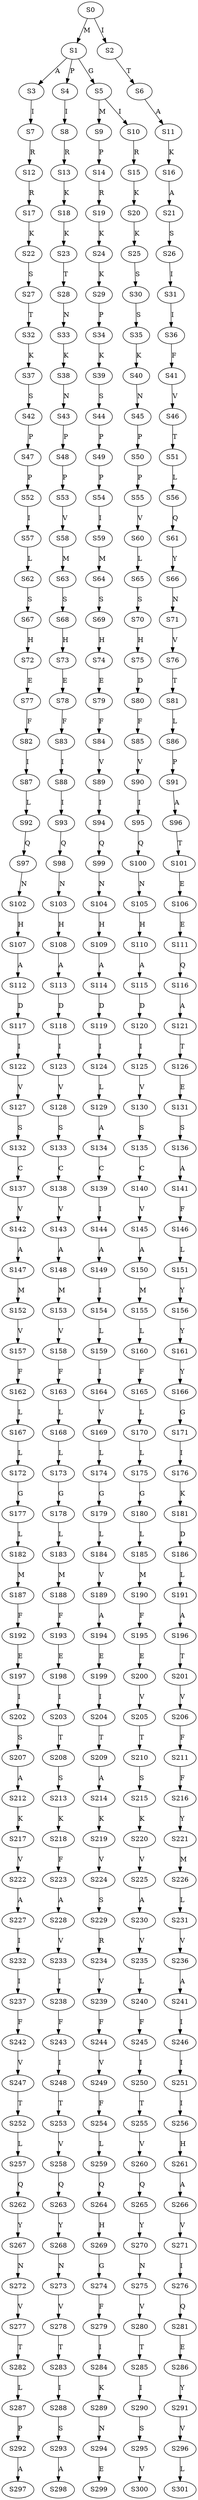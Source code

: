 strict digraph  {
	S0 -> S1 [ label = M ];
	S0 -> S2 [ label = I ];
	S1 -> S3 [ label = A ];
	S1 -> S4 [ label = P ];
	S1 -> S5 [ label = G ];
	S2 -> S6 [ label = T ];
	S3 -> S7 [ label = I ];
	S4 -> S8 [ label = I ];
	S5 -> S9 [ label = M ];
	S5 -> S10 [ label = I ];
	S6 -> S11 [ label = A ];
	S7 -> S12 [ label = R ];
	S8 -> S13 [ label = R ];
	S9 -> S14 [ label = P ];
	S10 -> S15 [ label = R ];
	S11 -> S16 [ label = K ];
	S12 -> S17 [ label = R ];
	S13 -> S18 [ label = K ];
	S14 -> S19 [ label = R ];
	S15 -> S20 [ label = K ];
	S16 -> S21 [ label = A ];
	S17 -> S22 [ label = K ];
	S18 -> S23 [ label = K ];
	S19 -> S24 [ label = K ];
	S20 -> S25 [ label = K ];
	S21 -> S26 [ label = S ];
	S22 -> S27 [ label = S ];
	S23 -> S28 [ label = T ];
	S24 -> S29 [ label = K ];
	S25 -> S30 [ label = S ];
	S26 -> S31 [ label = I ];
	S27 -> S32 [ label = T ];
	S28 -> S33 [ label = N ];
	S29 -> S34 [ label = P ];
	S30 -> S35 [ label = S ];
	S31 -> S36 [ label = I ];
	S32 -> S37 [ label = K ];
	S33 -> S38 [ label = K ];
	S34 -> S39 [ label = K ];
	S35 -> S40 [ label = K ];
	S36 -> S41 [ label = F ];
	S37 -> S42 [ label = S ];
	S38 -> S43 [ label = N ];
	S39 -> S44 [ label = S ];
	S40 -> S45 [ label = N ];
	S41 -> S46 [ label = V ];
	S42 -> S47 [ label = P ];
	S43 -> S48 [ label = P ];
	S44 -> S49 [ label = P ];
	S45 -> S50 [ label = P ];
	S46 -> S51 [ label = T ];
	S47 -> S52 [ label = P ];
	S48 -> S53 [ label = P ];
	S49 -> S54 [ label = P ];
	S50 -> S55 [ label = P ];
	S51 -> S56 [ label = L ];
	S52 -> S57 [ label = I ];
	S53 -> S58 [ label = V ];
	S54 -> S59 [ label = I ];
	S55 -> S60 [ label = V ];
	S56 -> S61 [ label = Q ];
	S57 -> S62 [ label = L ];
	S58 -> S63 [ label = M ];
	S59 -> S64 [ label = M ];
	S60 -> S65 [ label = L ];
	S61 -> S66 [ label = Y ];
	S62 -> S67 [ label = S ];
	S63 -> S68 [ label = S ];
	S64 -> S69 [ label = S ];
	S65 -> S70 [ label = S ];
	S66 -> S71 [ label = N ];
	S67 -> S72 [ label = H ];
	S68 -> S73 [ label = H ];
	S69 -> S74 [ label = H ];
	S70 -> S75 [ label = H ];
	S71 -> S76 [ label = V ];
	S72 -> S77 [ label = E ];
	S73 -> S78 [ label = E ];
	S74 -> S79 [ label = E ];
	S75 -> S80 [ label = D ];
	S76 -> S81 [ label = T ];
	S77 -> S82 [ label = F ];
	S78 -> S83 [ label = F ];
	S79 -> S84 [ label = F ];
	S80 -> S85 [ label = F ];
	S81 -> S86 [ label = L ];
	S82 -> S87 [ label = I ];
	S83 -> S88 [ label = I ];
	S84 -> S89 [ label = V ];
	S85 -> S90 [ label = V ];
	S86 -> S91 [ label = P ];
	S87 -> S92 [ label = L ];
	S88 -> S93 [ label = I ];
	S89 -> S94 [ label = I ];
	S90 -> S95 [ label = I ];
	S91 -> S96 [ label = A ];
	S92 -> S97 [ label = Q ];
	S93 -> S98 [ label = Q ];
	S94 -> S99 [ label = Q ];
	S95 -> S100 [ label = Q ];
	S96 -> S101 [ label = T ];
	S97 -> S102 [ label = N ];
	S98 -> S103 [ label = N ];
	S99 -> S104 [ label = N ];
	S100 -> S105 [ label = N ];
	S101 -> S106 [ label = E ];
	S102 -> S107 [ label = H ];
	S103 -> S108 [ label = H ];
	S104 -> S109 [ label = H ];
	S105 -> S110 [ label = H ];
	S106 -> S111 [ label = E ];
	S107 -> S112 [ label = A ];
	S108 -> S113 [ label = A ];
	S109 -> S114 [ label = A ];
	S110 -> S115 [ label = A ];
	S111 -> S116 [ label = Q ];
	S112 -> S117 [ label = D ];
	S113 -> S118 [ label = D ];
	S114 -> S119 [ label = D ];
	S115 -> S120 [ label = D ];
	S116 -> S121 [ label = A ];
	S117 -> S122 [ label = I ];
	S118 -> S123 [ label = I ];
	S119 -> S124 [ label = I ];
	S120 -> S125 [ label = I ];
	S121 -> S126 [ label = T ];
	S122 -> S127 [ label = V ];
	S123 -> S128 [ label = V ];
	S124 -> S129 [ label = L ];
	S125 -> S130 [ label = V ];
	S126 -> S131 [ label = E ];
	S127 -> S132 [ label = S ];
	S128 -> S133 [ label = S ];
	S129 -> S134 [ label = A ];
	S130 -> S135 [ label = S ];
	S131 -> S136 [ label = S ];
	S132 -> S137 [ label = C ];
	S133 -> S138 [ label = C ];
	S134 -> S139 [ label = C ];
	S135 -> S140 [ label = C ];
	S136 -> S141 [ label = A ];
	S137 -> S142 [ label = V ];
	S138 -> S143 [ label = V ];
	S139 -> S144 [ label = I ];
	S140 -> S145 [ label = V ];
	S141 -> S146 [ label = F ];
	S142 -> S147 [ label = A ];
	S143 -> S148 [ label = A ];
	S144 -> S149 [ label = A ];
	S145 -> S150 [ label = A ];
	S146 -> S151 [ label = L ];
	S147 -> S152 [ label = M ];
	S148 -> S153 [ label = M ];
	S149 -> S154 [ label = I ];
	S150 -> S155 [ label = M ];
	S151 -> S156 [ label = Y ];
	S152 -> S157 [ label = V ];
	S153 -> S158 [ label = V ];
	S154 -> S159 [ label = L ];
	S155 -> S160 [ label = L ];
	S156 -> S161 [ label = Y ];
	S157 -> S162 [ label = F ];
	S158 -> S163 [ label = F ];
	S159 -> S164 [ label = I ];
	S160 -> S165 [ label = F ];
	S161 -> S166 [ label = Y ];
	S162 -> S167 [ label = L ];
	S163 -> S168 [ label = L ];
	S164 -> S169 [ label = V ];
	S165 -> S170 [ label = L ];
	S166 -> S171 [ label = G ];
	S167 -> S172 [ label = L ];
	S168 -> S173 [ label = L ];
	S169 -> S174 [ label = L ];
	S170 -> S175 [ label = L ];
	S171 -> S176 [ label = I ];
	S172 -> S177 [ label = G ];
	S173 -> S178 [ label = G ];
	S174 -> S179 [ label = G ];
	S175 -> S180 [ label = G ];
	S176 -> S181 [ label = K ];
	S177 -> S182 [ label = L ];
	S178 -> S183 [ label = L ];
	S179 -> S184 [ label = L ];
	S180 -> S185 [ label = L ];
	S181 -> S186 [ label = D ];
	S182 -> S187 [ label = M ];
	S183 -> S188 [ label = M ];
	S184 -> S189 [ label = V ];
	S185 -> S190 [ label = M ];
	S186 -> S191 [ label = L ];
	S187 -> S192 [ label = F ];
	S188 -> S193 [ label = F ];
	S189 -> S194 [ label = A ];
	S190 -> S195 [ label = F ];
	S191 -> S196 [ label = A ];
	S192 -> S197 [ label = E ];
	S193 -> S198 [ label = E ];
	S194 -> S199 [ label = E ];
	S195 -> S200 [ label = E ];
	S196 -> S201 [ label = T ];
	S197 -> S202 [ label = I ];
	S198 -> S203 [ label = I ];
	S199 -> S204 [ label = I ];
	S200 -> S205 [ label = V ];
	S201 -> S206 [ label = V ];
	S202 -> S207 [ label = S ];
	S203 -> S208 [ label = T ];
	S204 -> S209 [ label = T ];
	S205 -> S210 [ label = T ];
	S206 -> S211 [ label = F ];
	S207 -> S212 [ label = A ];
	S208 -> S213 [ label = S ];
	S209 -> S214 [ label = A ];
	S210 -> S215 [ label = S ];
	S211 -> S216 [ label = F ];
	S212 -> S217 [ label = K ];
	S213 -> S218 [ label = K ];
	S214 -> S219 [ label = K ];
	S215 -> S220 [ label = K ];
	S216 -> S221 [ label = Y ];
	S217 -> S222 [ label = V ];
	S218 -> S223 [ label = F ];
	S219 -> S224 [ label = V ];
	S220 -> S225 [ label = V ];
	S221 -> S226 [ label = M ];
	S222 -> S227 [ label = A ];
	S223 -> S228 [ label = A ];
	S224 -> S229 [ label = S ];
	S225 -> S230 [ label = A ];
	S226 -> S231 [ label = L ];
	S227 -> S232 [ label = I ];
	S228 -> S233 [ label = V ];
	S229 -> S234 [ label = R ];
	S230 -> S235 [ label = V ];
	S231 -> S236 [ label = V ];
	S232 -> S237 [ label = I ];
	S233 -> S238 [ label = I ];
	S234 -> S239 [ label = V ];
	S235 -> S240 [ label = L ];
	S236 -> S241 [ label = A ];
	S237 -> S242 [ label = F ];
	S238 -> S243 [ label = F ];
	S239 -> S244 [ label = F ];
	S240 -> S245 [ label = F ];
	S241 -> S246 [ label = I ];
	S242 -> S247 [ label = V ];
	S243 -> S248 [ label = I ];
	S244 -> S249 [ label = V ];
	S245 -> S250 [ label = I ];
	S246 -> S251 [ label = I ];
	S247 -> S252 [ label = T ];
	S248 -> S253 [ label = T ];
	S249 -> S254 [ label = F ];
	S250 -> S255 [ label = T ];
	S251 -> S256 [ label = I ];
	S252 -> S257 [ label = L ];
	S253 -> S258 [ label = V ];
	S254 -> S259 [ label = L ];
	S255 -> S260 [ label = V ];
	S256 -> S261 [ label = H ];
	S257 -> S262 [ label = Q ];
	S258 -> S263 [ label = Q ];
	S259 -> S264 [ label = Q ];
	S260 -> S265 [ label = Q ];
	S261 -> S266 [ label = A ];
	S262 -> S267 [ label = Y ];
	S263 -> S268 [ label = Y ];
	S264 -> S269 [ label = H ];
	S265 -> S270 [ label = Y ];
	S266 -> S271 [ label = V ];
	S267 -> S272 [ label = N ];
	S268 -> S273 [ label = N ];
	S269 -> S274 [ label = G ];
	S270 -> S275 [ label = N ];
	S271 -> S276 [ label = I ];
	S272 -> S277 [ label = V ];
	S273 -> S278 [ label = V ];
	S274 -> S279 [ label = F ];
	S275 -> S280 [ label = V ];
	S276 -> S281 [ label = Q ];
	S277 -> S282 [ label = T ];
	S278 -> S283 [ label = T ];
	S279 -> S284 [ label = I ];
	S280 -> S285 [ label = T ];
	S281 -> S286 [ label = E ];
	S282 -> S287 [ label = L ];
	S283 -> S288 [ label = I ];
	S284 -> S289 [ label = K ];
	S285 -> S290 [ label = I ];
	S286 -> S291 [ label = Y ];
	S287 -> S292 [ label = P ];
	S288 -> S293 [ label = S ];
	S289 -> S294 [ label = N ];
	S290 -> S295 [ label = S ];
	S291 -> S296 [ label = V ];
	S292 -> S297 [ label = A ];
	S293 -> S298 [ label = A ];
	S294 -> S299 [ label = E ];
	S295 -> S300 [ label = V ];
	S296 -> S301 [ label = L ];
}
